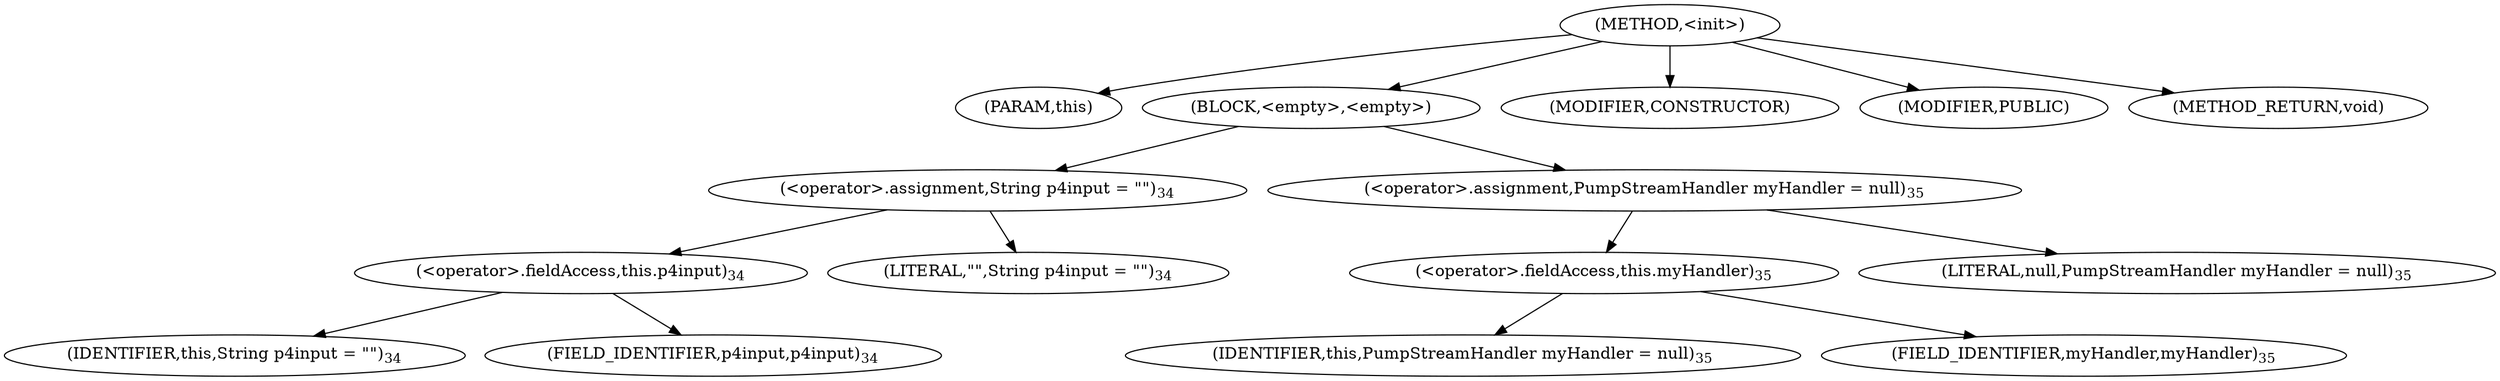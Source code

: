 digraph "&lt;init&gt;" {  
"209" [label = <(METHOD,&lt;init&gt;)> ]
"210" [label = <(PARAM,this)> ]
"211" [label = <(BLOCK,&lt;empty&gt;,&lt;empty&gt;)> ]
"212" [label = <(&lt;operator&gt;.assignment,String p4input = &quot;&quot;)<SUB>34</SUB>> ]
"213" [label = <(&lt;operator&gt;.fieldAccess,this.p4input)<SUB>34</SUB>> ]
"214" [label = <(IDENTIFIER,this,String p4input = &quot;&quot;)<SUB>34</SUB>> ]
"215" [label = <(FIELD_IDENTIFIER,p4input,p4input)<SUB>34</SUB>> ]
"216" [label = <(LITERAL,&quot;&quot;,String p4input = &quot;&quot;)<SUB>34</SUB>> ]
"217" [label = <(&lt;operator&gt;.assignment,PumpStreamHandler myHandler = null)<SUB>35</SUB>> ]
"218" [label = <(&lt;operator&gt;.fieldAccess,this.myHandler)<SUB>35</SUB>> ]
"219" [label = <(IDENTIFIER,this,PumpStreamHandler myHandler = null)<SUB>35</SUB>> ]
"220" [label = <(FIELD_IDENTIFIER,myHandler,myHandler)<SUB>35</SUB>> ]
"221" [label = <(LITERAL,null,PumpStreamHandler myHandler = null)<SUB>35</SUB>> ]
"222" [label = <(MODIFIER,CONSTRUCTOR)> ]
"223" [label = <(MODIFIER,PUBLIC)> ]
"224" [label = <(METHOD_RETURN,void)> ]
  "209" -> "210" 
  "209" -> "211" 
  "209" -> "222" 
  "209" -> "223" 
  "209" -> "224" 
  "211" -> "212" 
  "211" -> "217" 
  "212" -> "213" 
  "212" -> "216" 
  "213" -> "214" 
  "213" -> "215" 
  "217" -> "218" 
  "217" -> "221" 
  "218" -> "219" 
  "218" -> "220" 
}
